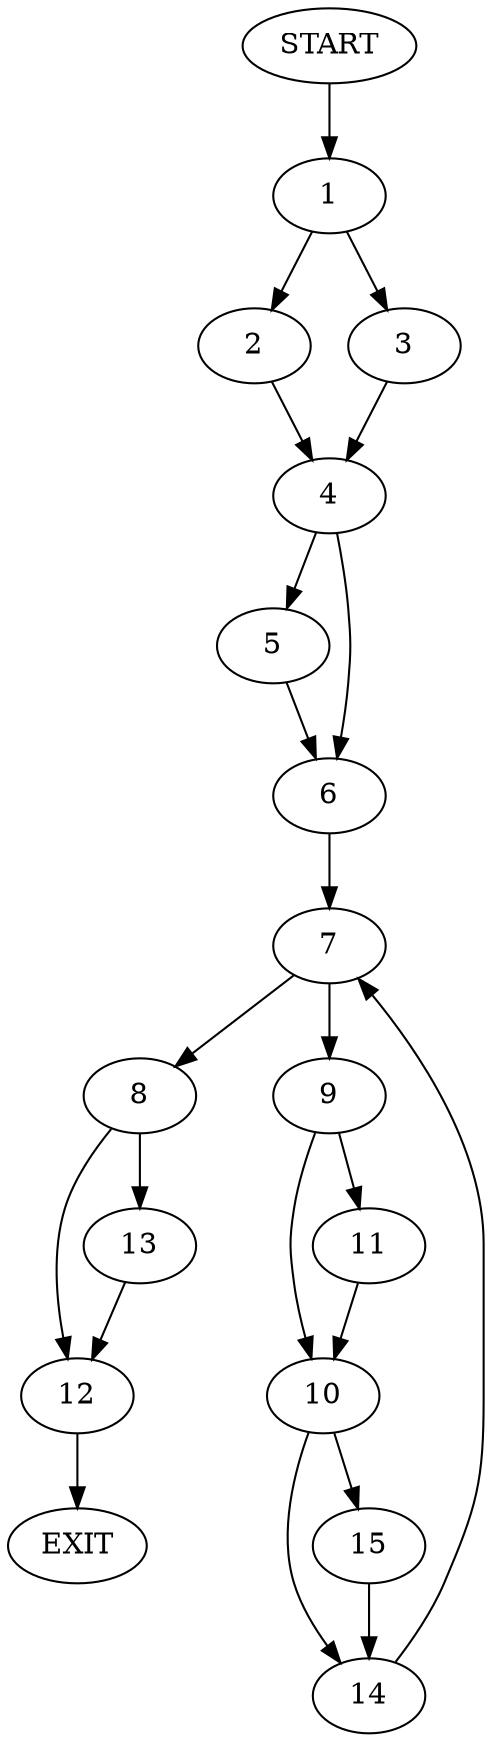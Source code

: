 digraph {
0 [label="START"]
16 [label="EXIT"]
0 -> 1
1 -> 2
1 -> 3
2 -> 4
3 -> 4
4 -> 5
4 -> 6
5 -> 6
6 -> 7
7 -> 8
7 -> 9
9 -> 10
9 -> 11
8 -> 12
8 -> 13
10 -> 14
10 -> 15
11 -> 10
14 -> 7
15 -> 14
12 -> 16
13 -> 12
}
